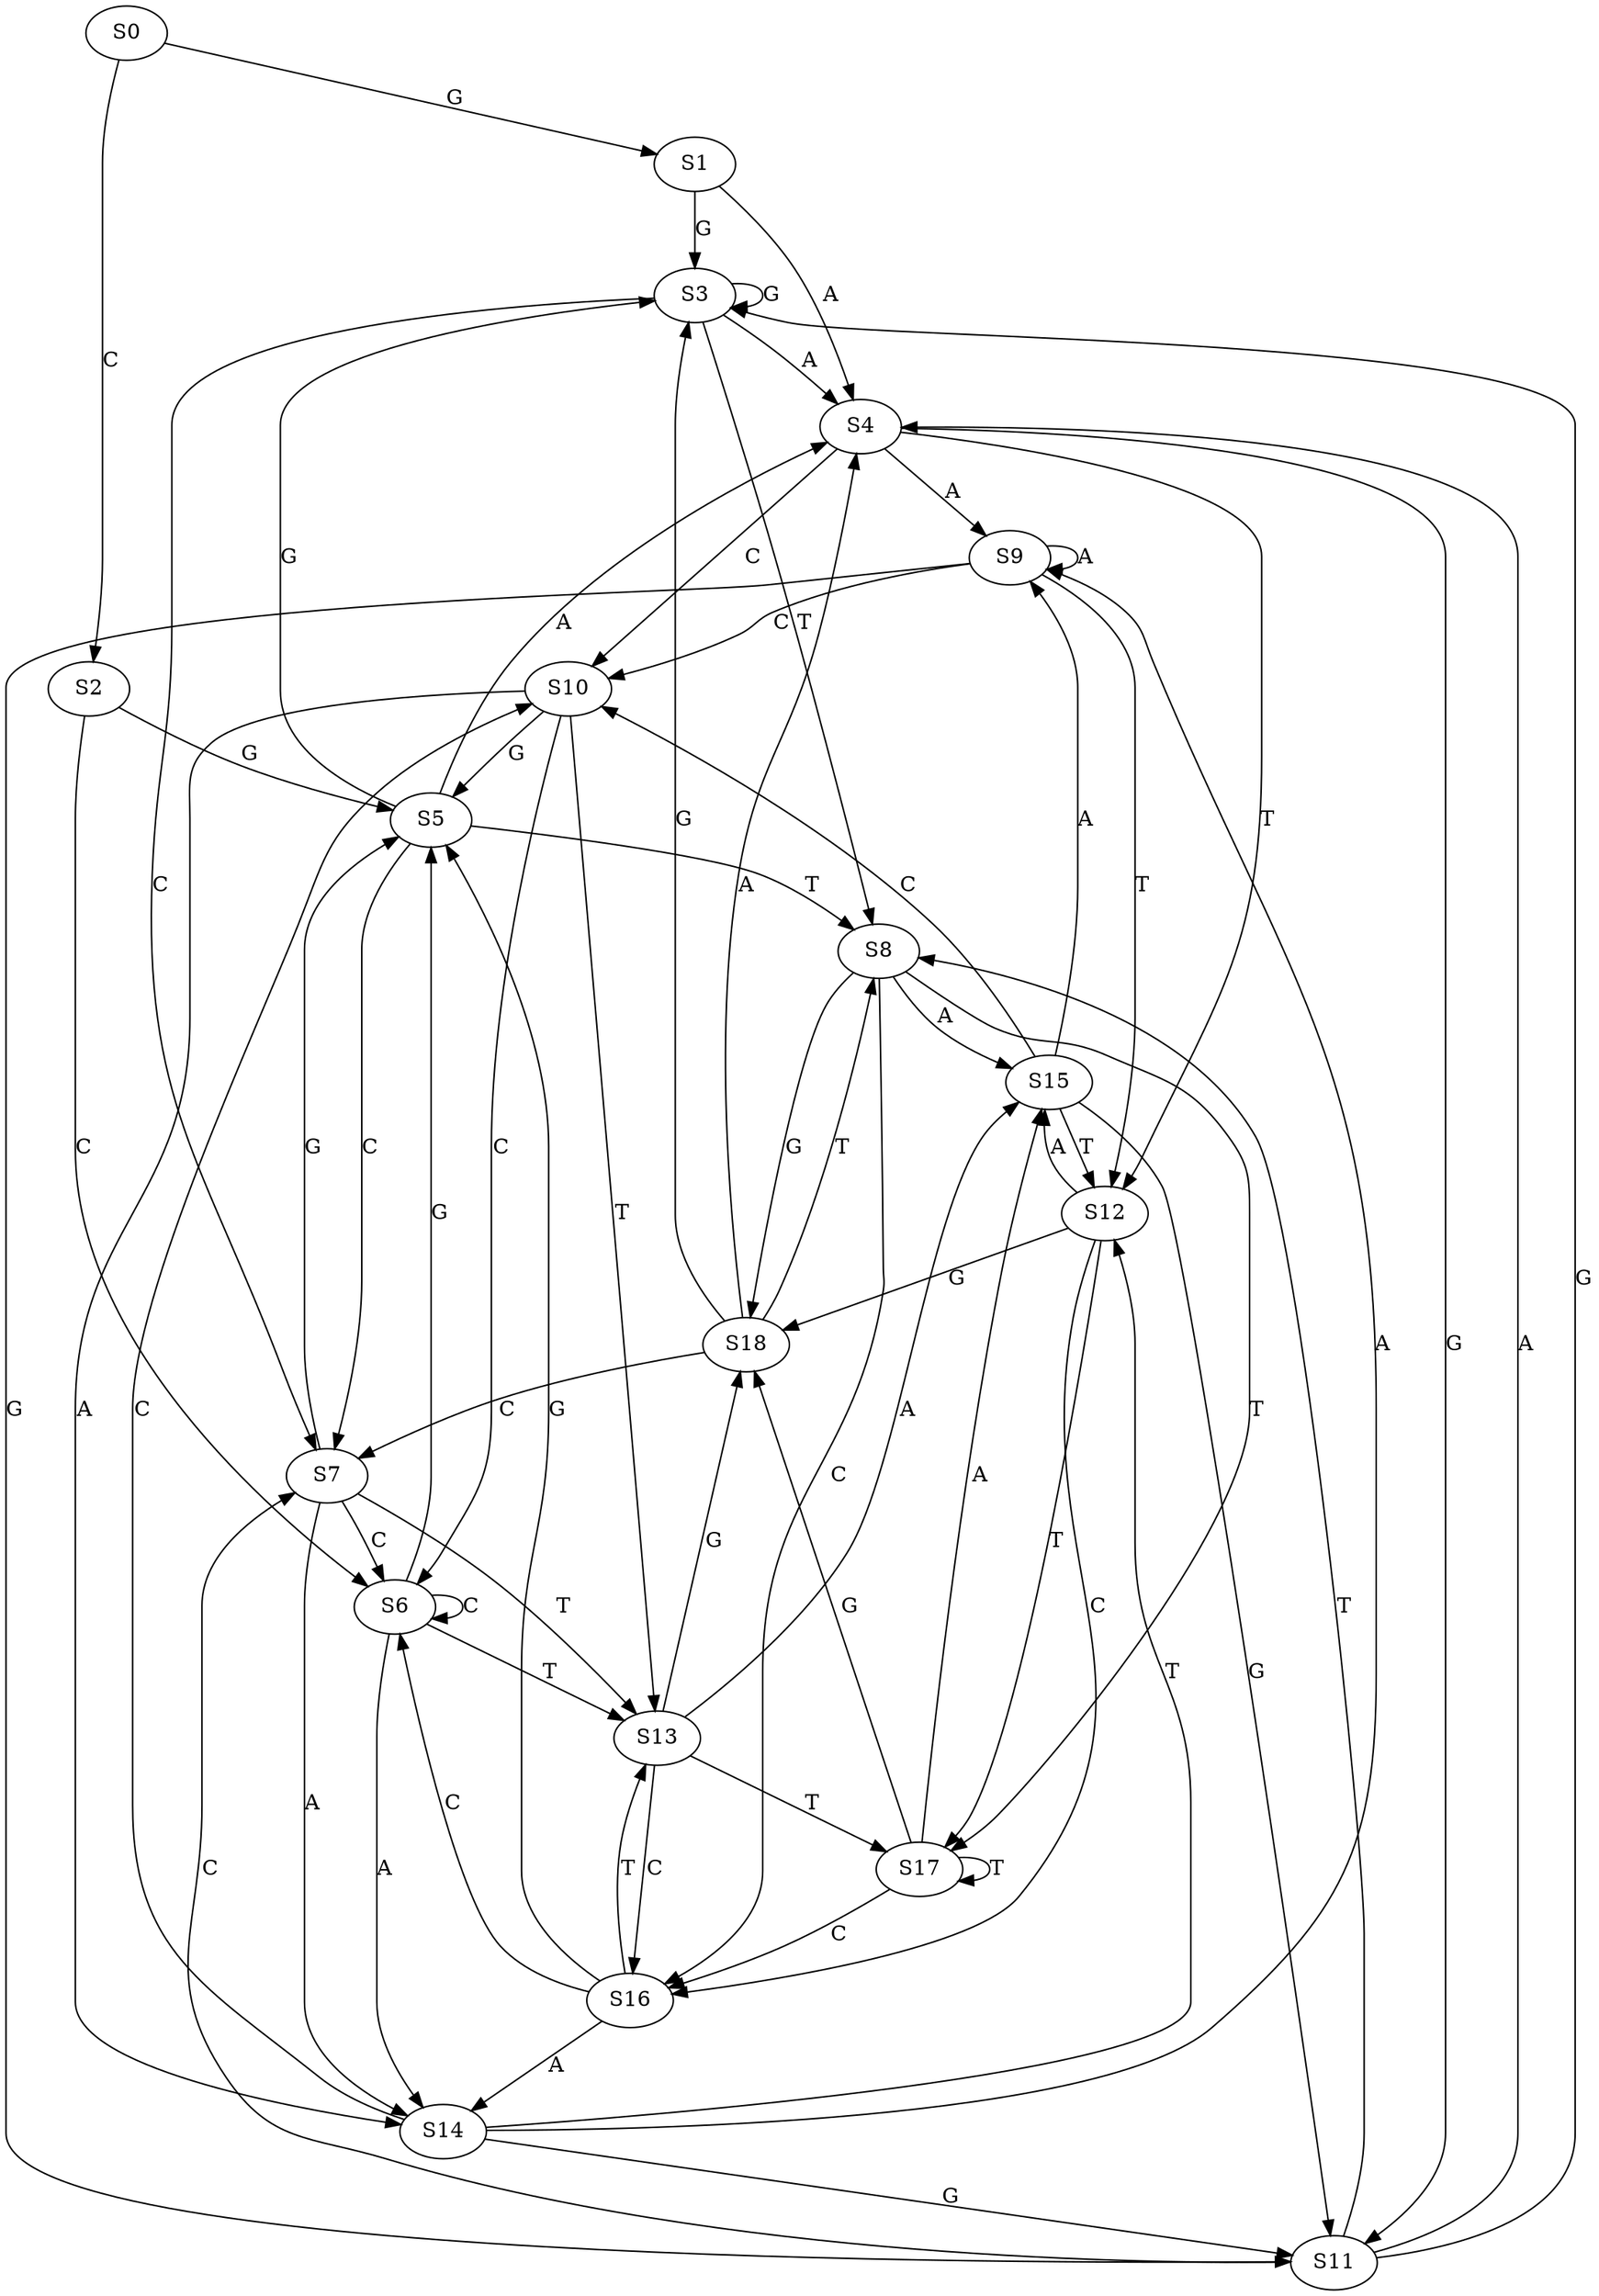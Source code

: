 strict digraph  {
	S0 -> S1 [ label = G ];
	S0 -> S2 [ label = C ];
	S1 -> S3 [ label = G ];
	S1 -> S4 [ label = A ];
	S2 -> S5 [ label = G ];
	S2 -> S6 [ label = C ];
	S3 -> S7 [ label = C ];
	S3 -> S3 [ label = G ];
	S3 -> S8 [ label = T ];
	S3 -> S4 [ label = A ];
	S4 -> S9 [ label = A ];
	S4 -> S10 [ label = C ];
	S4 -> S11 [ label = G ];
	S4 -> S12 [ label = T ];
	S5 -> S7 [ label = C ];
	S5 -> S4 [ label = A ];
	S5 -> S8 [ label = T ];
	S5 -> S3 [ label = G ];
	S6 -> S5 [ label = G ];
	S6 -> S13 [ label = T ];
	S6 -> S14 [ label = A ];
	S6 -> S6 [ label = C ];
	S7 -> S13 [ label = T ];
	S7 -> S6 [ label = C ];
	S7 -> S14 [ label = A ];
	S7 -> S5 [ label = G ];
	S8 -> S15 [ label = A ];
	S8 -> S16 [ label = C ];
	S8 -> S17 [ label = T ];
	S8 -> S18 [ label = G ];
	S9 -> S10 [ label = C ];
	S9 -> S9 [ label = A ];
	S9 -> S12 [ label = T ];
	S9 -> S11 [ label = G ];
	S10 -> S6 [ label = C ];
	S10 -> S14 [ label = A ];
	S10 -> S13 [ label = T ];
	S10 -> S5 [ label = G ];
	S11 -> S4 [ label = A ];
	S11 -> S3 [ label = G ];
	S11 -> S8 [ label = T ];
	S11 -> S7 [ label = C ];
	S12 -> S16 [ label = C ];
	S12 -> S15 [ label = A ];
	S12 -> S17 [ label = T ];
	S12 -> S18 [ label = G ];
	S13 -> S17 [ label = T ];
	S13 -> S18 [ label = G ];
	S13 -> S15 [ label = A ];
	S13 -> S16 [ label = C ];
	S14 -> S11 [ label = G ];
	S14 -> S12 [ label = T ];
	S14 -> S9 [ label = A ];
	S14 -> S10 [ label = C ];
	S15 -> S11 [ label = G ];
	S15 -> S10 [ label = C ];
	S15 -> S9 [ label = A ];
	S15 -> S12 [ label = T ];
	S16 -> S5 [ label = G ];
	S16 -> S14 [ label = A ];
	S16 -> S6 [ label = C ];
	S16 -> S13 [ label = T ];
	S17 -> S15 [ label = A ];
	S17 -> S16 [ label = C ];
	S17 -> S17 [ label = T ];
	S17 -> S18 [ label = G ];
	S18 -> S7 [ label = C ];
	S18 -> S4 [ label = A ];
	S18 -> S8 [ label = T ];
	S18 -> S3 [ label = G ];
}
